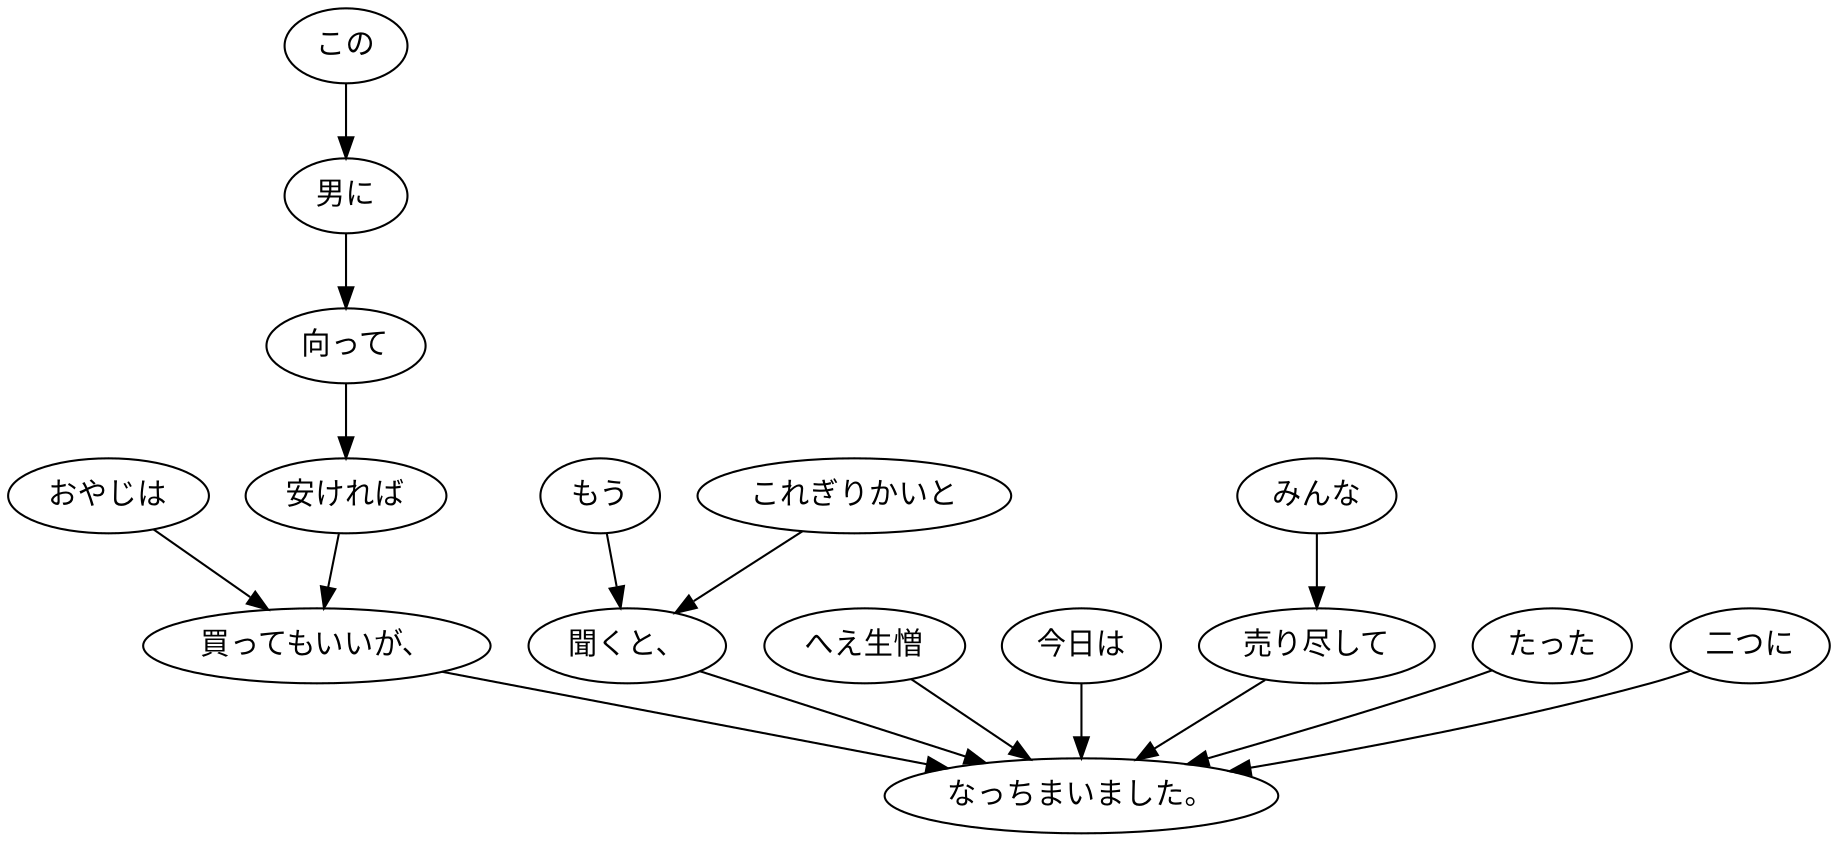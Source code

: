digraph graph3700 {
	node0 [label="おやじは"];
	node1 [label="この"];
	node2 [label="男に"];
	node3 [label="向って"];
	node4 [label="安ければ"];
	node5 [label="買ってもいいが、"];
	node6 [label="もう"];
	node7 [label="これぎりかいと"];
	node8 [label="聞くと、"];
	node9 [label="へえ生憎"];
	node10 [label="今日は"];
	node11 [label="みんな"];
	node12 [label="売り尽して"];
	node13 [label="たった"];
	node14 [label="二つに"];
	node15 [label="なっちまいました。"];
	node0 -> node5;
	node1 -> node2;
	node2 -> node3;
	node3 -> node4;
	node4 -> node5;
	node5 -> node15;
	node6 -> node8;
	node7 -> node8;
	node8 -> node15;
	node9 -> node15;
	node10 -> node15;
	node11 -> node12;
	node12 -> node15;
	node13 -> node15;
	node14 -> node15;
}
